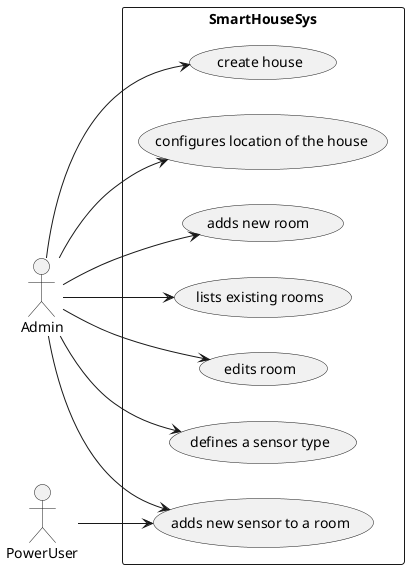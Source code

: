 @startuml
left to right direction
actor Admin
actor PowerUser

rectangle SmartHouseSys{
    usecase "create house" as ch
    usecase "configures location of the house" as cl
    usecase "adds new room " as ar
     usecase "lists existing rooms" as ler
    usecase "edits room" as er
     usecase "defines a sensor type" as dst
     usecase "adds new sensor to a room" as anr

}
 Admin  --> ch
 Admin  --> cl
 Admin  --> ar
  Admin  --> ler
 Admin  --> er
 Admin  --> dst
  Admin  --> anr
  PowerUser --> anr
@enduml
